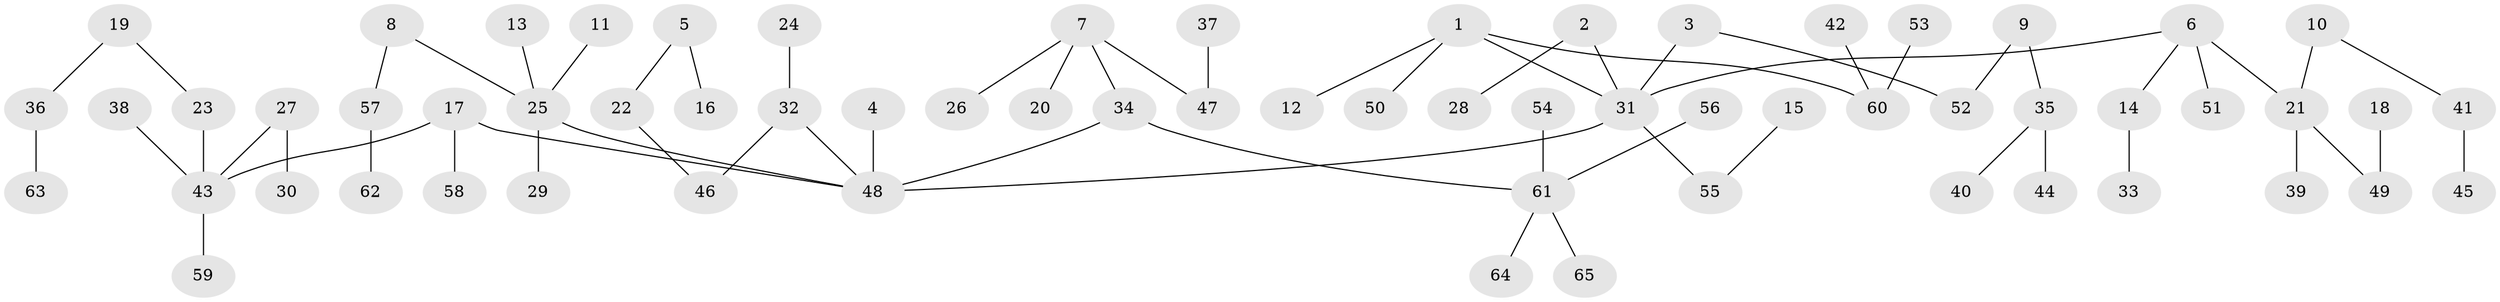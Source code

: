// original degree distribution, {8: 0.015503875968992248, 7: 0.007751937984496124, 3: 0.13178294573643412, 4: 0.05426356589147287, 5: 0.023255813953488372, 6: 0.015503875968992248, 2: 0.23255813953488372, 1: 0.5193798449612403}
// Generated by graph-tools (version 1.1) at 2025/37/03/04/25 23:37:24]
// undirected, 65 vertices, 64 edges
graph export_dot {
  node [color=gray90,style=filled];
  1;
  2;
  3;
  4;
  5;
  6;
  7;
  8;
  9;
  10;
  11;
  12;
  13;
  14;
  15;
  16;
  17;
  18;
  19;
  20;
  21;
  22;
  23;
  24;
  25;
  26;
  27;
  28;
  29;
  30;
  31;
  32;
  33;
  34;
  35;
  36;
  37;
  38;
  39;
  40;
  41;
  42;
  43;
  44;
  45;
  46;
  47;
  48;
  49;
  50;
  51;
  52;
  53;
  54;
  55;
  56;
  57;
  58;
  59;
  60;
  61;
  62;
  63;
  64;
  65;
  1 -- 12 [weight=1.0];
  1 -- 31 [weight=1.0];
  1 -- 50 [weight=1.0];
  1 -- 60 [weight=1.0];
  2 -- 28 [weight=1.0];
  2 -- 31 [weight=1.0];
  3 -- 31 [weight=1.0];
  3 -- 52 [weight=1.0];
  4 -- 48 [weight=1.0];
  5 -- 16 [weight=1.0];
  5 -- 22 [weight=1.0];
  6 -- 14 [weight=1.0];
  6 -- 21 [weight=1.0];
  6 -- 31 [weight=1.0];
  6 -- 51 [weight=1.0];
  7 -- 20 [weight=1.0];
  7 -- 26 [weight=1.0];
  7 -- 34 [weight=1.0];
  7 -- 47 [weight=1.0];
  8 -- 25 [weight=1.0];
  8 -- 57 [weight=1.0];
  9 -- 35 [weight=1.0];
  9 -- 52 [weight=1.0];
  10 -- 21 [weight=1.0];
  10 -- 41 [weight=1.0];
  11 -- 25 [weight=1.0];
  13 -- 25 [weight=1.0];
  14 -- 33 [weight=1.0];
  15 -- 55 [weight=1.0];
  17 -- 43 [weight=1.0];
  17 -- 48 [weight=1.0];
  17 -- 58 [weight=1.0];
  18 -- 49 [weight=1.0];
  19 -- 23 [weight=1.0];
  19 -- 36 [weight=1.0];
  21 -- 39 [weight=1.0];
  21 -- 49 [weight=1.0];
  22 -- 46 [weight=1.0];
  23 -- 43 [weight=1.0];
  24 -- 32 [weight=1.0];
  25 -- 29 [weight=1.0];
  25 -- 48 [weight=1.0];
  27 -- 30 [weight=1.0];
  27 -- 43 [weight=1.0];
  31 -- 48 [weight=1.0];
  31 -- 55 [weight=1.0];
  32 -- 46 [weight=1.0];
  32 -- 48 [weight=1.0];
  34 -- 48 [weight=1.0];
  34 -- 61 [weight=1.0];
  35 -- 40 [weight=1.0];
  35 -- 44 [weight=1.0];
  36 -- 63 [weight=1.0];
  37 -- 47 [weight=1.0];
  38 -- 43 [weight=1.0];
  41 -- 45 [weight=1.0];
  42 -- 60 [weight=1.0];
  43 -- 59 [weight=1.0];
  53 -- 60 [weight=1.0];
  54 -- 61 [weight=1.0];
  56 -- 61 [weight=1.0];
  57 -- 62 [weight=1.0];
  61 -- 64 [weight=1.0];
  61 -- 65 [weight=1.0];
}
